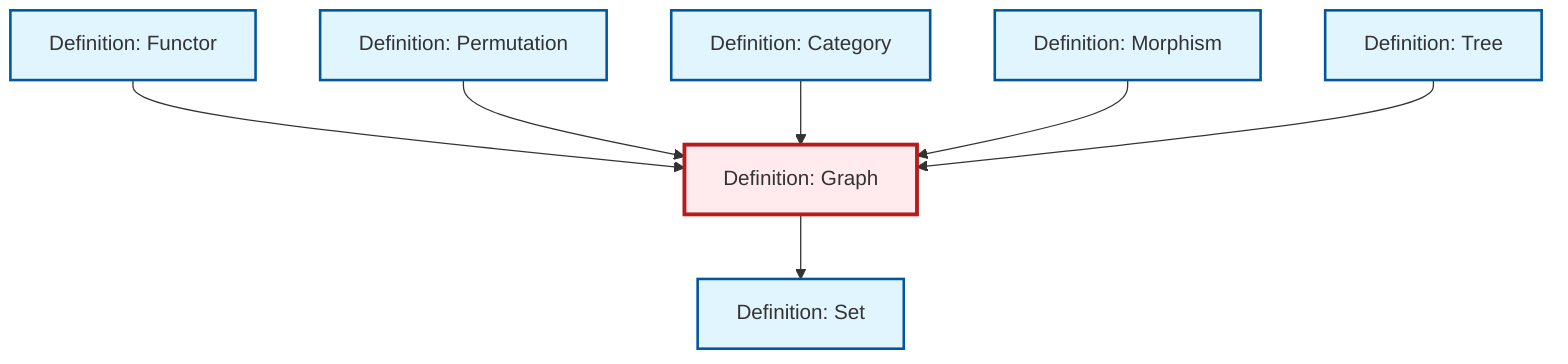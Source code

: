 graph TD
    classDef definition fill:#e1f5fe,stroke:#01579b,stroke-width:2px
    classDef theorem fill:#f3e5f5,stroke:#4a148c,stroke-width:2px
    classDef axiom fill:#fff3e0,stroke:#e65100,stroke-width:2px
    classDef example fill:#e8f5e9,stroke:#1b5e20,stroke-width:2px
    classDef current fill:#ffebee,stroke:#b71c1c,stroke-width:3px
    def-set["Definition: Set"]:::definition
    def-functor["Definition: Functor"]:::definition
    def-permutation["Definition: Permutation"]:::definition
    def-graph["Definition: Graph"]:::definition
    def-category["Definition: Category"]:::definition
    def-tree["Definition: Tree"]:::definition
    def-morphism["Definition: Morphism"]:::definition
    def-functor --> def-graph
    def-permutation --> def-graph
    def-category --> def-graph
    def-morphism --> def-graph
    def-tree --> def-graph
    def-graph --> def-set
    class def-graph current